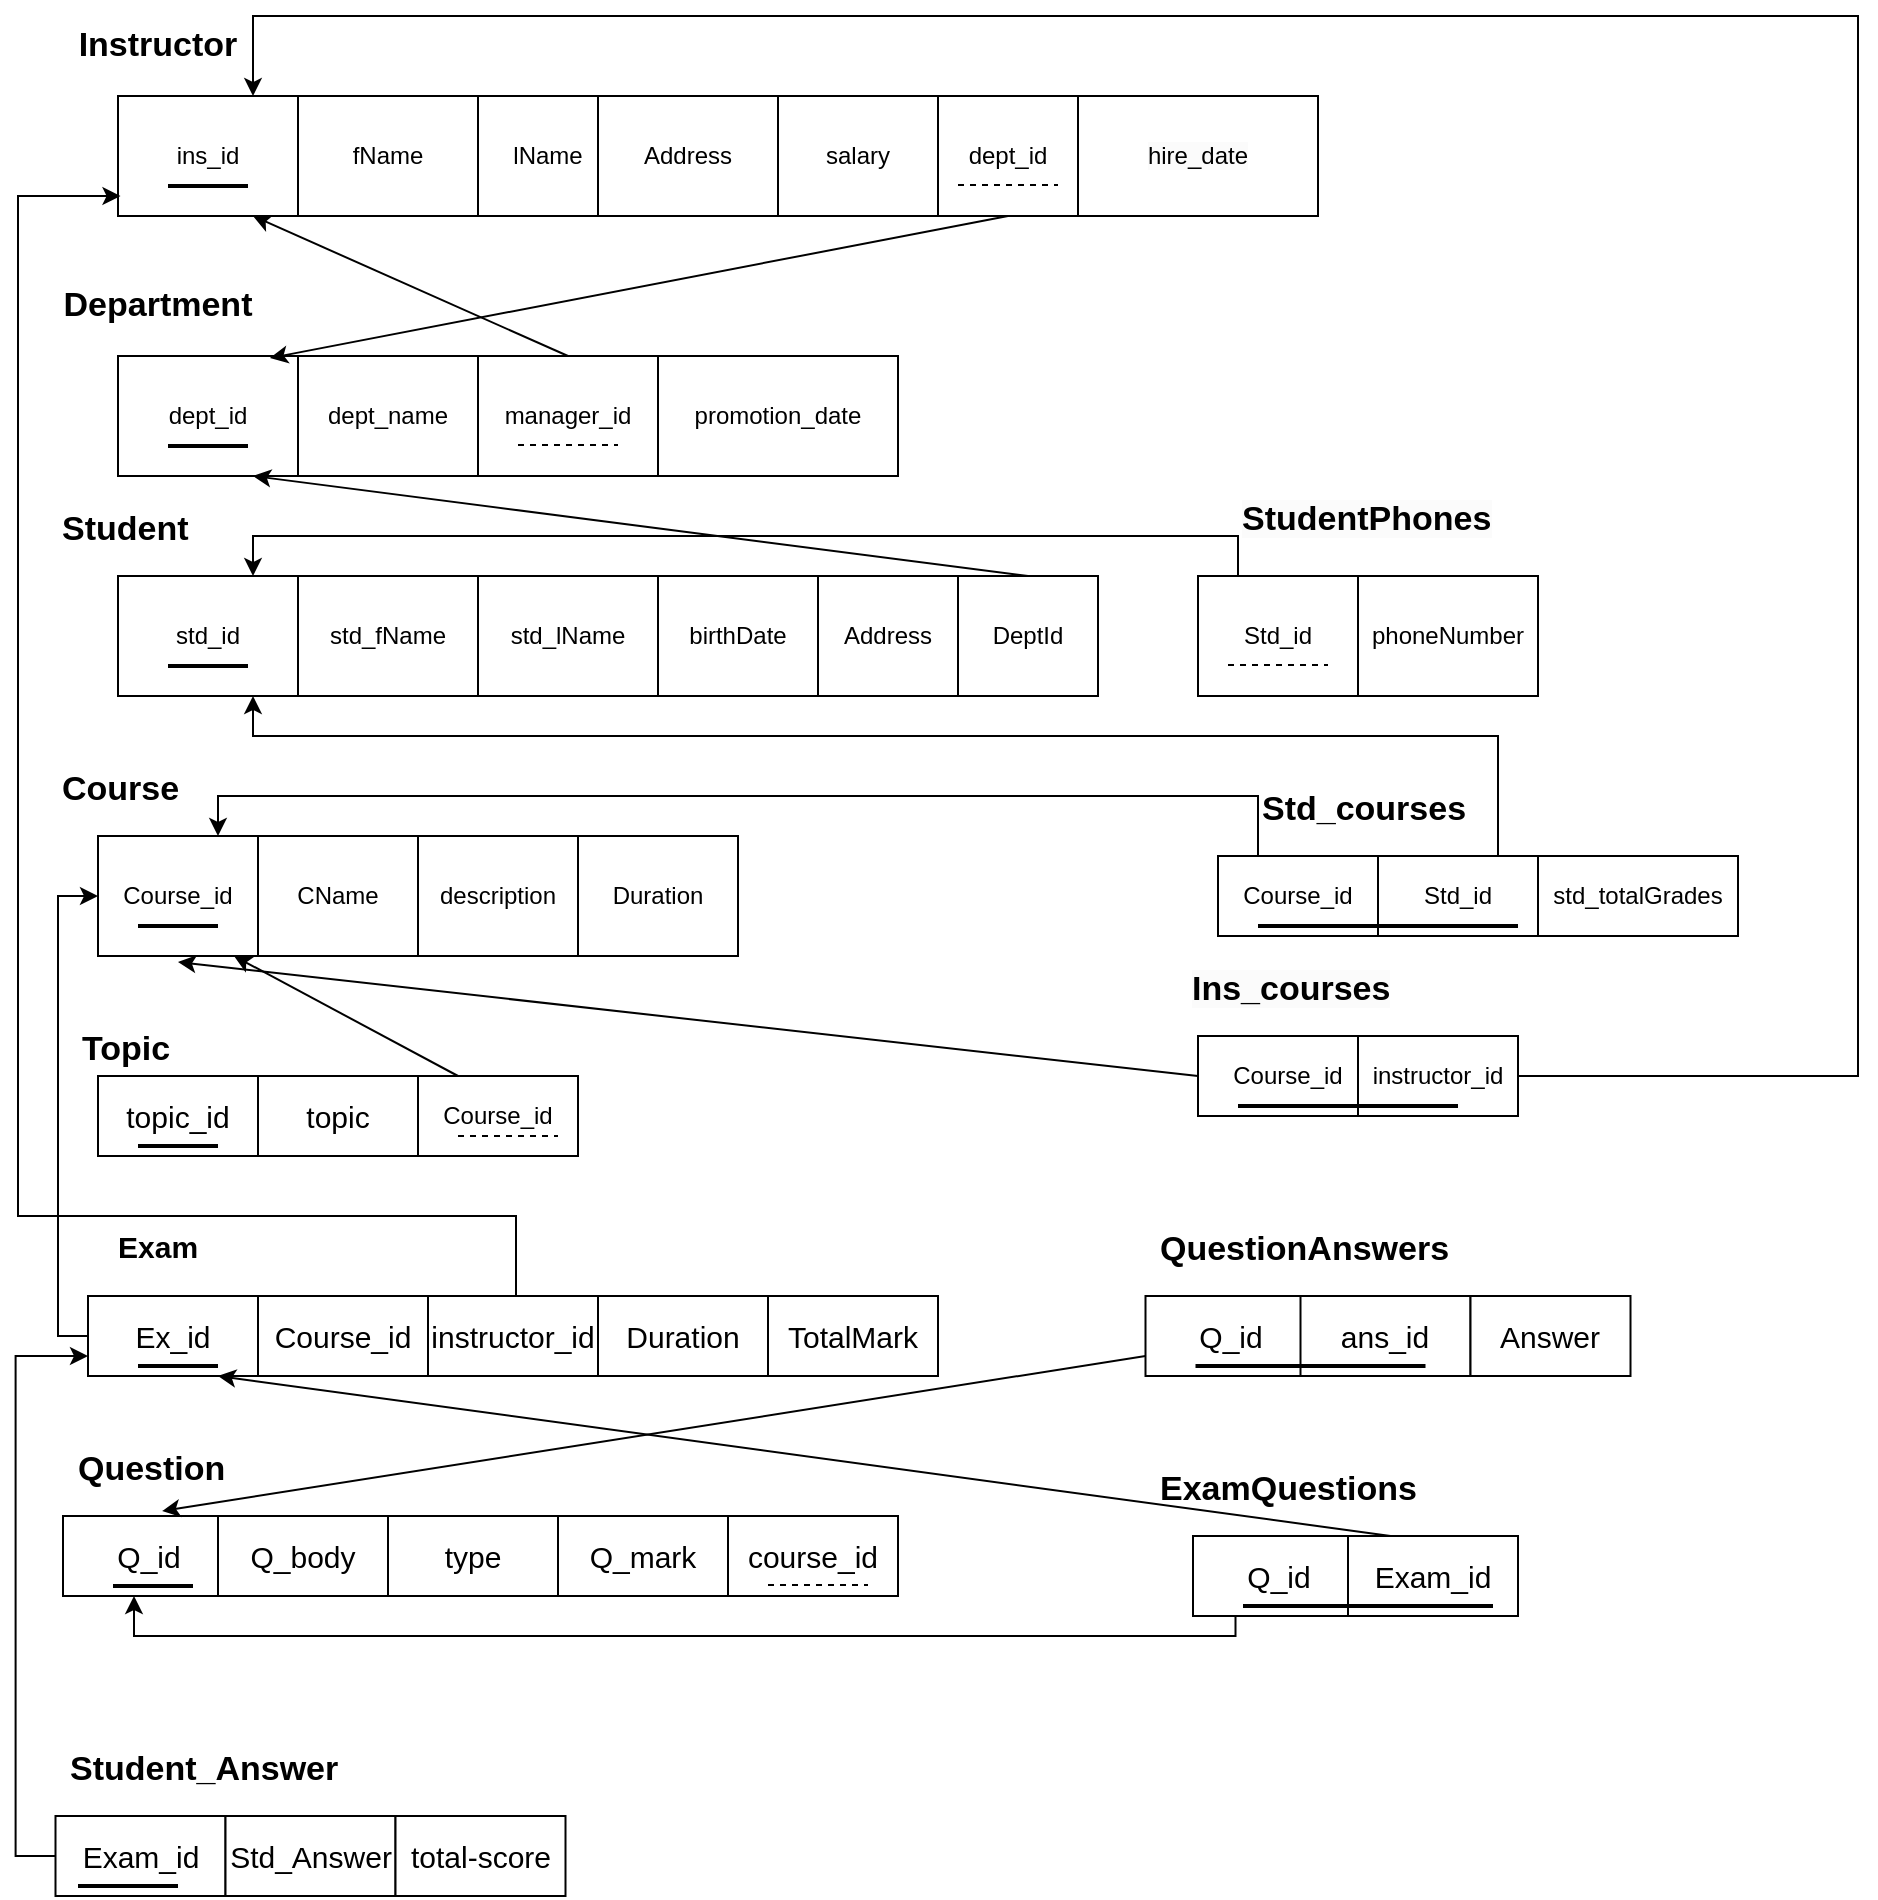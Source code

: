 <mxfile version="26.0.4" pages="2">
  <diagram name="Page-1" id="yfE7iOvvwZD3XlfEfftK">
    <mxGraphModel dx="864" dy="516" grid="1" gridSize="10" guides="1" tooltips="1" connect="1" arrows="1" fold="1" page="1" pageScale="3" pageWidth="850" pageHeight="1100" math="0" shadow="0">
      <root>
        <mxCell id="0" />
        <mxCell id="1" parent="0" />
        <mxCell id="yEvwBxEegrwUVoP8rvpN-102" value="ins_id" style="rounded=0;whiteSpace=wrap;html=1;" parent="1" vertex="1">
          <mxGeometry x="790" y="80" width="90" height="60" as="geometry" />
        </mxCell>
        <mxCell id="yEvwBxEegrwUVoP8rvpN-104" value="fName" style="rounded=0;whiteSpace=wrap;html=1;" parent="1" vertex="1">
          <mxGeometry x="880" y="80" width="90" height="60" as="geometry" />
        </mxCell>
        <mxCell id="yEvwBxEegrwUVoP8rvpN-105" value="lName" style="rounded=0;whiteSpace=wrap;html=1;" parent="1" vertex="1">
          <mxGeometry x="970" y="80" width="70" height="60" as="geometry" />
        </mxCell>
        <mxCell id="yEvwBxEegrwUVoP8rvpN-106" value="Address" style="rounded=0;whiteSpace=wrap;html=1;" parent="1" vertex="1">
          <mxGeometry x="1030" y="80" width="90" height="60" as="geometry" />
        </mxCell>
        <mxCell id="yEvwBxEegrwUVoP8rvpN-107" value="salary" style="rounded=0;whiteSpace=wrap;html=1;" parent="1" vertex="1">
          <mxGeometry x="1120" y="80" width="80" height="60" as="geometry" />
        </mxCell>
        <mxCell id="yEvwBxEegrwUVoP8rvpN-108" value="dept_id" style="rounded=0;whiteSpace=wrap;html=1;" parent="1" vertex="1">
          <mxGeometry x="1200" y="80" width="70" height="60" as="geometry" />
        </mxCell>
        <mxCell id="yEvwBxEegrwUVoP8rvpN-109" value="&lt;b&gt;&lt;font style=&quot;font-size: 17px;&quot;&gt;Instructor&lt;/font&gt;&lt;/b&gt;" style="text;html=1;align=center;verticalAlign=middle;whiteSpace=wrap;rounded=0;" parent="1" vertex="1">
          <mxGeometry x="780" y="40" width="60" height="30" as="geometry" />
        </mxCell>
        <mxCell id="yEvwBxEegrwUVoP8rvpN-110" value="dept_id" style="rounded=0;whiteSpace=wrap;html=1;" parent="1" vertex="1">
          <mxGeometry x="790" y="210" width="90" height="60" as="geometry" />
        </mxCell>
        <mxCell id="yEvwBxEegrwUVoP8rvpN-111" value="dept_name" style="rounded=0;whiteSpace=wrap;html=1;" parent="1" vertex="1">
          <mxGeometry x="880" y="210" width="90" height="60" as="geometry" />
        </mxCell>
        <mxCell id="yEvwBxEegrwUVoP8rvpN-145" style="rounded=0;orthogonalLoop=1;jettySize=auto;html=1;exitX=0.5;exitY=0;exitDx=0;exitDy=0;entryX=0.75;entryY=1;entryDx=0;entryDy=0;" parent="1" source="yEvwBxEegrwUVoP8rvpN-112" target="yEvwBxEegrwUVoP8rvpN-102" edge="1">
          <mxGeometry relative="1" as="geometry" />
        </mxCell>
        <mxCell id="yEvwBxEegrwUVoP8rvpN-112" value="manager_id" style="rounded=0;whiteSpace=wrap;html=1;" parent="1" vertex="1">
          <mxGeometry x="970" y="210" width="90" height="60" as="geometry" />
        </mxCell>
        <mxCell id="yEvwBxEegrwUVoP8rvpN-113" value="promotion_date" style="rounded=0;whiteSpace=wrap;html=1;" parent="1" vertex="1">
          <mxGeometry x="1060" y="210" width="120" height="60" as="geometry" />
        </mxCell>
        <mxCell id="yEvwBxEegrwUVoP8rvpN-116" value="&lt;span style=&quot;font-size: 17px;&quot;&gt;&lt;b&gt;Department&lt;/b&gt;&lt;/span&gt;" style="text;html=1;align=center;verticalAlign=middle;whiteSpace=wrap;rounded=0;" parent="1" vertex="1">
          <mxGeometry x="780" y="170" width="60" height="30" as="geometry" />
        </mxCell>
        <mxCell id="yEvwBxEegrwUVoP8rvpN-120" value="&lt;br&gt;&lt;span style=&quot;color: rgb(0, 0, 0); font-family: Helvetica; font-size: 12px; font-style: normal; font-variant-ligatures: normal; font-variant-caps: normal; font-weight: 400; letter-spacing: normal; orphans: 2; text-align: center; text-indent: 0px; text-transform: none; widows: 2; word-spacing: 0px; -webkit-text-stroke-width: 0px; white-space: normal; background-color: rgb(251, 251, 251); text-decoration-thickness: initial; text-decoration-style: initial; text-decoration-color: initial; float: none; display: inline !important;&quot;&gt;hire_date&lt;/span&gt;&lt;div&gt;&lt;br/&gt;&lt;/div&gt;" style="rounded=0;whiteSpace=wrap;html=1;" parent="1" vertex="1">
          <mxGeometry x="1270" y="80" width="120" height="60" as="geometry" />
        </mxCell>
        <mxCell id="yEvwBxEegrwUVoP8rvpN-122" value="std_id" style="rounded=0;whiteSpace=wrap;html=1;" parent="1" vertex="1">
          <mxGeometry x="790" y="320" width="90" height="60" as="geometry" />
        </mxCell>
        <mxCell id="yEvwBxEegrwUVoP8rvpN-123" value="std_fName" style="rounded=0;whiteSpace=wrap;html=1;" parent="1" vertex="1">
          <mxGeometry x="880" y="320" width="90" height="60" as="geometry" />
        </mxCell>
        <mxCell id="yEvwBxEegrwUVoP8rvpN-124" value="std_lName" style="rounded=0;whiteSpace=wrap;html=1;" parent="1" vertex="1">
          <mxGeometry x="970" y="320" width="90" height="60" as="geometry" />
        </mxCell>
        <mxCell id="yEvwBxEegrwUVoP8rvpN-125" value="birthDate" style="rounded=0;whiteSpace=wrap;html=1;" parent="1" vertex="1">
          <mxGeometry x="1060" y="320" width="80" height="60" as="geometry" />
        </mxCell>
        <mxCell id="yEvwBxEegrwUVoP8rvpN-126" value="Address" style="rounded=0;whiteSpace=wrap;html=1;" parent="1" vertex="1">
          <mxGeometry x="1140" y="320" width="70" height="60" as="geometry" />
        </mxCell>
        <mxCell id="yEvwBxEegrwUVoP8rvpN-127" value="&lt;div style=&quot;text-align: center;&quot;&gt;&lt;span style=&quot;background-color: transparent; color: light-dark(rgb(0, 0, 0), rgb(255, 255, 255)); font-size: 17px;&quot;&gt;&lt;b&gt;Student&lt;/b&gt;&lt;/span&gt;&lt;/div&gt;" style="text;whiteSpace=wrap;html=1;" parent="1" vertex="1">
          <mxGeometry x="760" y="280" width="70" height="30" as="geometry" />
        </mxCell>
        <mxCell id="yEvwBxEegrwUVoP8rvpN-128" value="phoneNumber" style="rounded=0;whiteSpace=wrap;html=1;" parent="1" vertex="1">
          <mxGeometry x="1410" y="320" width="90" height="60" as="geometry" />
        </mxCell>
        <mxCell id="yEvwBxEegrwUVoP8rvpN-129" value="Std_id" style="rounded=0;whiteSpace=wrap;html=1;" parent="1" vertex="1">
          <mxGeometry x="1330" y="320" width="80" height="60" as="geometry" />
        </mxCell>
        <mxCell id="yEvwBxEegrwUVoP8rvpN-142" style="edgeStyle=orthogonalEdgeStyle;rounded=0;orthogonalLoop=1;jettySize=auto;html=1;exitX=0.25;exitY=0;exitDx=0;exitDy=0;entryX=0.75;entryY=0;entryDx=0;entryDy=0;" parent="1" source="yEvwBxEegrwUVoP8rvpN-129" target="yEvwBxEegrwUVoP8rvpN-122" edge="1">
          <mxGeometry relative="1" as="geometry">
            <mxPoint x="930" y="452" as="targetPoint" />
            <Array as="points">
              <mxPoint x="1350" y="300" />
              <mxPoint x="858" y="300" />
            </Array>
          </mxGeometry>
        </mxCell>
        <mxCell id="yEvwBxEegrwUVoP8rvpN-130" value="&lt;b style=&quot;forced-color-adjust: none; color: rgb(0, 0, 0); font-family: Helvetica; font-size: 17px; font-style: normal; font-variant-ligatures: normal; font-variant-caps: normal; letter-spacing: normal; orphans: 2; text-align: center; text-indent: 0px; text-transform: none; widows: 2; word-spacing: 0px; -webkit-text-stroke-width: 0px; white-space: normal; background-color: rgb(251, 251, 251); text-decoration-thickness: initial; text-decoration-style: initial; text-decoration-color: initial;&quot;&gt;StudentPhones&lt;/b&gt;" style="text;whiteSpace=wrap;html=1;" parent="1" vertex="1">
          <mxGeometry x="1350" y="275" width="140" height="35" as="geometry" />
        </mxCell>
        <mxCell id="yEvwBxEegrwUVoP8rvpN-133" value="" style="line;strokeWidth=2;html=1;" parent="1" vertex="1">
          <mxGeometry x="815" y="120" width="40" height="10" as="geometry" />
        </mxCell>
        <mxCell id="yEvwBxEegrwUVoP8rvpN-134" value="" style="line;strokeWidth=2;html=1;" parent="1" vertex="1">
          <mxGeometry x="815" y="250" width="40" height="10" as="geometry" />
        </mxCell>
        <mxCell id="yEvwBxEegrwUVoP8rvpN-135" value="" style="line;strokeWidth=2;html=1;" parent="1" vertex="1">
          <mxGeometry x="815" y="360" width="40" height="10" as="geometry" />
        </mxCell>
        <mxCell id="yEvwBxEegrwUVoP8rvpN-137" value="" style="endArrow=none;dashed=1;html=1;rounded=0;" parent="1" edge="1">
          <mxGeometry width="50" height="50" relative="1" as="geometry">
            <mxPoint x="990" y="254.5" as="sourcePoint" />
            <mxPoint x="1040" y="254.5" as="targetPoint" />
          </mxGeometry>
        </mxCell>
        <mxCell id="yEvwBxEegrwUVoP8rvpN-138" value="" style="endArrow=none;dashed=1;html=1;rounded=0;" parent="1" edge="1">
          <mxGeometry width="50" height="50" relative="1" as="geometry">
            <mxPoint x="1210" y="124.5" as="sourcePoint" />
            <mxPoint x="1260" y="124.5" as="targetPoint" />
          </mxGeometry>
        </mxCell>
        <mxCell id="yEvwBxEegrwUVoP8rvpN-141" value="" style="endArrow=none;dashed=1;html=1;rounded=0;" parent="1" edge="1">
          <mxGeometry width="50" height="50" relative="1" as="geometry">
            <mxPoint x="1345" y="364.5" as="sourcePoint" />
            <mxPoint x="1395" y="364.5" as="targetPoint" />
          </mxGeometry>
        </mxCell>
        <mxCell id="yEvwBxEegrwUVoP8rvpN-144" style="rounded=0;orthogonalLoop=1;jettySize=auto;html=1;exitX=0.5;exitY=1;exitDx=0;exitDy=0;entryX=0.844;entryY=0.017;entryDx=0;entryDy=0;entryPerimeter=0;" parent="1" source="yEvwBxEegrwUVoP8rvpN-108" target="yEvwBxEegrwUVoP8rvpN-110" edge="1">
          <mxGeometry relative="1" as="geometry" />
        </mxCell>
        <mxCell id="yEvwBxEegrwUVoP8rvpN-146" value="&lt;div style=&quot;text-align: center;&quot;&gt;&lt;span style=&quot;font-size: 17px;&quot;&gt;&lt;b&gt;Course&lt;/b&gt;&lt;/span&gt;&lt;/div&gt;" style="text;whiteSpace=wrap;html=1;" parent="1" vertex="1">
          <mxGeometry x="760" y="410" width="70" height="30" as="geometry" />
        </mxCell>
        <mxCell id="yEvwBxEegrwUVoP8rvpN-148" value="Course_id" style="rounded=0;whiteSpace=wrap;html=1;" parent="1" vertex="1">
          <mxGeometry x="780" y="450" width="80" height="60" as="geometry" />
        </mxCell>
        <mxCell id="yEvwBxEegrwUVoP8rvpN-149" value="CName" style="rounded=0;whiteSpace=wrap;html=1;" parent="1" vertex="1">
          <mxGeometry x="860" y="450" width="80" height="60" as="geometry" />
        </mxCell>
        <mxCell id="yEvwBxEegrwUVoP8rvpN-150" value="description" style="rounded=0;whiteSpace=wrap;html=1;" parent="1" vertex="1">
          <mxGeometry x="940" y="450" width="80" height="60" as="geometry" />
        </mxCell>
        <mxCell id="yEvwBxEegrwUVoP8rvpN-151" value="Duration" style="rounded=0;whiteSpace=wrap;html=1;" parent="1" vertex="1">
          <mxGeometry x="1020" y="450" width="80" height="60" as="geometry" />
        </mxCell>
        <mxCell id="yEvwBxEegrwUVoP8rvpN-152" value="Course_id" style="rounded=0;whiteSpace=wrap;html=1;" parent="1" vertex="1">
          <mxGeometry x="940" y="570" width="80" height="40" as="geometry" />
        </mxCell>
        <mxCell id="yEvwBxEegrwUVoP8rvpN-153" value="&lt;div style=&quot;text-align: center;&quot;&gt;&lt;b style=&quot;font-size: 17px;&quot;&gt;Std_courses&lt;/b&gt;&lt;br&gt;&lt;/div&gt;" style="text;whiteSpace=wrap;html=1;" parent="1" vertex="1">
          <mxGeometry x="1360" y="420" width="110" height="10" as="geometry" />
        </mxCell>
        <mxCell id="yEvwBxEegrwUVoP8rvpN-174" style="edgeStyle=orthogonalEdgeStyle;rounded=0;orthogonalLoop=1;jettySize=auto;html=1;exitX=0.25;exitY=0;exitDx=0;exitDy=0;entryX=0.75;entryY=0;entryDx=0;entryDy=0;" parent="1" source="yEvwBxEegrwUVoP8rvpN-154" target="yEvwBxEegrwUVoP8rvpN-148" edge="1">
          <mxGeometry relative="1" as="geometry">
            <Array as="points">
              <mxPoint x="1360" y="430" />
              <mxPoint x="840" y="430" />
            </Array>
          </mxGeometry>
        </mxCell>
        <mxCell id="yEvwBxEegrwUVoP8rvpN-154" value="Course_id" style="rounded=0;whiteSpace=wrap;html=1;" parent="1" vertex="1">
          <mxGeometry x="1340" y="460" width="80" height="40" as="geometry" />
        </mxCell>
        <mxCell id="yEvwBxEegrwUVoP8rvpN-176" style="edgeStyle=orthogonalEdgeStyle;rounded=0;orthogonalLoop=1;jettySize=auto;html=1;exitX=0.75;exitY=0;exitDx=0;exitDy=0;entryX=0.75;entryY=1;entryDx=0;entryDy=0;" parent="1" source="yEvwBxEegrwUVoP8rvpN-155" target="yEvwBxEegrwUVoP8rvpN-122" edge="1">
          <mxGeometry relative="1" as="geometry">
            <Array as="points">
              <mxPoint x="1480" y="400" />
              <mxPoint x="858" y="400" />
            </Array>
          </mxGeometry>
        </mxCell>
        <mxCell id="yEvwBxEegrwUVoP8rvpN-155" value="Std_id" style="rounded=0;whiteSpace=wrap;html=1;" parent="1" vertex="1">
          <mxGeometry x="1420" y="460" width="80" height="40" as="geometry" />
        </mxCell>
        <mxCell id="yEvwBxEegrwUVoP8rvpN-156" value="std_totalGrades" style="rounded=0;whiteSpace=wrap;html=1;" parent="1" vertex="1">
          <mxGeometry x="1500" y="460" width="100" height="40" as="geometry" />
        </mxCell>
        <mxCell id="yEvwBxEegrwUVoP8rvpN-157" value="&lt;div style=&quot;text-align: center;&quot;&gt;&lt;span style=&quot;font-size: 17px;&quot;&gt;&lt;b&gt;Topic&lt;/b&gt;&lt;/span&gt;&lt;/div&gt;" style="text;whiteSpace=wrap;html=1;" parent="1" vertex="1">
          <mxGeometry x="770" y="540" width="70" height="30" as="geometry" />
        </mxCell>
        <mxCell id="yEvwBxEegrwUVoP8rvpN-158" value="topic_id" style="rounded=0;whiteSpace=wrap;html=1;fontSize=15;" parent="1" vertex="1">
          <mxGeometry x="780" y="570" width="80" height="40" as="geometry" />
        </mxCell>
        <mxCell id="yEvwBxEegrwUVoP8rvpN-159" value="topic" style="rounded=0;whiteSpace=wrap;html=1;fontSize=15;" parent="1" vertex="1">
          <mxGeometry x="860" y="570" width="80" height="40" as="geometry" />
        </mxCell>
        <mxCell id="yEvwBxEegrwUVoP8rvpN-161" value="Course_id" style="rounded=0;whiteSpace=wrap;html=1;" parent="1" vertex="1">
          <mxGeometry x="1330" y="550" width="90" height="40" as="geometry" />
        </mxCell>
        <mxCell id="yEvwBxEegrwUVoP8rvpN-177" style="edgeStyle=orthogonalEdgeStyle;rounded=0;orthogonalLoop=1;jettySize=auto;html=1;exitX=0.75;exitY=0;exitDx=0;exitDy=0;entryX=0.75;entryY=0;entryDx=0;entryDy=0;" parent="1" source="yEvwBxEegrwUVoP8rvpN-162" target="yEvwBxEegrwUVoP8rvpN-102" edge="1">
          <mxGeometry relative="1" as="geometry">
            <mxPoint x="870" y="50" as="targetPoint" />
            <Array as="points">
              <mxPoint x="1470" y="570" />
              <mxPoint x="1660" y="570" />
              <mxPoint x="1660" y="40" />
              <mxPoint x="858" y="40" />
            </Array>
          </mxGeometry>
        </mxCell>
        <mxCell id="yEvwBxEegrwUVoP8rvpN-162" value="instructor_id" style="rounded=0;whiteSpace=wrap;html=1;" parent="1" vertex="1">
          <mxGeometry x="1410" y="550" width="80" height="40" as="geometry" />
        </mxCell>
        <mxCell id="yEvwBxEegrwUVoP8rvpN-165" value="&lt;b style=&quot;forced-color-adjust: none; color: rgb(0, 0, 0); font-family: Helvetica; font-style: normal; font-variant-ligatures: normal; font-variant-caps: normal; letter-spacing: normal; orphans: 2; text-align: center; text-indent: 0px; text-transform: none; widows: 2; word-spacing: 0px; -webkit-text-stroke-width: 0px; white-space: normal; background-color: rgb(251, 251, 251); text-decoration-thickness: initial; text-decoration-style: initial; text-decoration-color: initial; font-size: 17px;&quot;&gt;Ins_courses&lt;/b&gt;" style="text;whiteSpace=wrap;html=1;" parent="1" vertex="1">
          <mxGeometry x="1325" y="510" width="115" height="30" as="geometry" />
        </mxCell>
        <mxCell id="yEvwBxEegrwUVoP8rvpN-167" value="" style="line;strokeWidth=2;html=1;" parent="1" vertex="1">
          <mxGeometry x="800" y="490" width="40" height="10" as="geometry" />
        </mxCell>
        <mxCell id="yEvwBxEegrwUVoP8rvpN-168" value="" style="line;strokeWidth=2;html=1;fontSize=15;" parent="1" vertex="1">
          <mxGeometry x="800" y="600" width="40" height="10" as="geometry" />
        </mxCell>
        <mxCell id="yEvwBxEegrwUVoP8rvpN-169" value="" style="line;strokeWidth=2;html=1;" parent="1" vertex="1">
          <mxGeometry x="1360" y="490" width="130" height="10" as="geometry" />
        </mxCell>
        <mxCell id="yEvwBxEegrwUVoP8rvpN-170" value="" style="line;strokeWidth=2;html=1;" parent="1" vertex="1">
          <mxGeometry x="1350" y="580" width="110" height="10" as="geometry" />
        </mxCell>
        <mxCell id="yEvwBxEegrwUVoP8rvpN-171" value="" style="endArrow=none;dashed=1;html=1;rounded=0;" parent="1" edge="1">
          <mxGeometry width="50" height="50" relative="1" as="geometry">
            <mxPoint x="960" y="600" as="sourcePoint" />
            <mxPoint x="1010" y="600" as="targetPoint" />
          </mxGeometry>
        </mxCell>
        <mxCell id="yEvwBxEegrwUVoP8rvpN-172" value="&lt;div style=&quot;text-align: center;&quot;&gt;&lt;span style=&quot;background-color: transparent; color: light-dark(rgb(0, 0, 0), rgb(255, 255, 255));&quot;&gt;&lt;b&gt;Exam&lt;/b&gt;&lt;/span&gt;&lt;/div&gt;" style="text;whiteSpace=wrap;html=1;fontSize=15;" parent="1" vertex="1">
          <mxGeometry x="787.5" y="640" width="65" height="30" as="geometry" />
        </mxCell>
        <mxCell id="yEvwBxEegrwUVoP8rvpN-175" style="rounded=0;orthogonalLoop=1;jettySize=auto;html=1;exitX=0;exitY=0.5;exitDx=0;exitDy=0;" parent="1" source="yEvwBxEegrwUVoP8rvpN-161" edge="1">
          <mxGeometry relative="1" as="geometry">
            <mxPoint x="820" y="513" as="targetPoint" />
          </mxGeometry>
        </mxCell>
        <mxCell id="yEvwBxEegrwUVoP8rvpN-185" style="edgeStyle=orthogonalEdgeStyle;rounded=0;orthogonalLoop=1;jettySize=auto;html=1;entryX=0;entryY=0.5;entryDx=0;entryDy=0;" parent="1" source="yEvwBxEegrwUVoP8rvpN-178" target="yEvwBxEegrwUVoP8rvpN-148" edge="1">
          <mxGeometry relative="1" as="geometry">
            <Array as="points">
              <mxPoint x="760" y="700" />
              <mxPoint x="760" y="480" />
            </Array>
          </mxGeometry>
        </mxCell>
        <mxCell id="yEvwBxEegrwUVoP8rvpN-178" value="Ex_id" style="rounded=0;whiteSpace=wrap;html=1;fontSize=15;" parent="1" vertex="1">
          <mxGeometry x="775" y="680" width="85" height="40" as="geometry" />
        </mxCell>
        <mxCell id="yEvwBxEegrwUVoP8rvpN-179" value="Course_id" style="rounded=0;whiteSpace=wrap;html=1;fontSize=15;" parent="1" vertex="1">
          <mxGeometry x="860" y="680" width="85" height="40" as="geometry" />
        </mxCell>
        <mxCell id="yEvwBxEegrwUVoP8rvpN-184" style="edgeStyle=orthogonalEdgeStyle;rounded=0;orthogonalLoop=1;jettySize=auto;html=1;exitX=0.5;exitY=1;exitDx=0;exitDy=0;entryX=0;entryY=0.5;entryDx=0;entryDy=0;" parent="1" source="yEvwBxEegrwUVoP8rvpN-180" edge="1">
          <mxGeometry relative="1" as="geometry">
            <mxPoint x="988.75" y="740" as="sourcePoint" />
            <mxPoint x="791.25" y="130" as="targetPoint" />
            <Array as="points">
              <mxPoint x="989" y="720" />
              <mxPoint x="989" y="640" />
              <mxPoint x="740" y="640" />
              <mxPoint x="740" y="130" />
            </Array>
          </mxGeometry>
        </mxCell>
        <mxCell id="yEvwBxEegrwUVoP8rvpN-180" value="instructor_id" style="rounded=0;whiteSpace=wrap;html=1;fontSize=15;" parent="1" vertex="1">
          <mxGeometry x="945" y="680" width="85" height="40" as="geometry" />
        </mxCell>
        <mxCell id="yEvwBxEegrwUVoP8rvpN-181" value="Duration" style="rounded=0;whiteSpace=wrap;html=1;fontSize=15;" parent="1" vertex="1">
          <mxGeometry x="1030" y="680" width="85" height="40" as="geometry" />
        </mxCell>
        <mxCell id="yEvwBxEegrwUVoP8rvpN-182" value="TotalMark" style="rounded=0;whiteSpace=wrap;html=1;fontSize=15;" parent="1" vertex="1">
          <mxGeometry x="1115" y="680" width="85" height="40" as="geometry" />
        </mxCell>
        <mxCell id="yEvwBxEegrwUVoP8rvpN-186" value="&lt;div style=&quot;text-align: center;&quot;&gt;&lt;span style=&quot;font-size: 17px;&quot;&gt;&lt;b&gt;Question&lt;/b&gt;&lt;/span&gt;&lt;/div&gt;" style="text;whiteSpace=wrap;html=1;" parent="1" vertex="1">
          <mxGeometry x="767.5" y="750" width="65" height="30" as="geometry" />
        </mxCell>
        <mxCell id="yEvwBxEegrwUVoP8rvpN-187" value="Q_id" style="rounded=0;whiteSpace=wrap;html=1;fontSize=15;" parent="1" vertex="1">
          <mxGeometry x="762.5" y="790" width="85" height="40" as="geometry" />
        </mxCell>
        <mxCell id="yEvwBxEegrwUVoP8rvpN-188" value="Q_body" style="rounded=0;whiteSpace=wrap;html=1;fontSize=15;" parent="1" vertex="1">
          <mxGeometry x="840" y="790" width="85" height="40" as="geometry" />
        </mxCell>
        <mxCell id="yEvwBxEegrwUVoP8rvpN-189" value="type" style="rounded=0;whiteSpace=wrap;html=1;fontSize=15;" parent="1" vertex="1">
          <mxGeometry x="925" y="790" width="85" height="40" as="geometry" />
        </mxCell>
        <mxCell id="yEvwBxEegrwUVoP8rvpN-190" value="Q_mark" style="rounded=0;whiteSpace=wrap;html=1;fontSize=15;" parent="1" vertex="1">
          <mxGeometry x="1010" y="790" width="85" height="40" as="geometry" />
        </mxCell>
        <mxCell id="yEvwBxEegrwUVoP8rvpN-191" value="course_id" style="rounded=0;whiteSpace=wrap;html=1;fontSize=15;" parent="1" vertex="1">
          <mxGeometry x="1095" y="790" width="85" height="40" as="geometry" />
        </mxCell>
        <mxCell id="yEvwBxEegrwUVoP8rvpN-192" value="" style="line;strokeWidth=2;html=1;" parent="1" vertex="1">
          <mxGeometry x="787.5" y="820" width="40" height="10" as="geometry" />
        </mxCell>
        <mxCell id="yEvwBxEegrwUVoP8rvpN-193" value="" style="line;strokeWidth=2;html=1;" parent="1" vertex="1">
          <mxGeometry x="800" y="710" width="40" height="10" as="geometry" />
        </mxCell>
        <mxCell id="yEvwBxEegrwUVoP8rvpN-194" value="" style="endArrow=none;dashed=1;html=1;rounded=0;" parent="1" edge="1">
          <mxGeometry width="50" height="50" relative="1" as="geometry">
            <mxPoint x="1115" y="824.47" as="sourcePoint" />
            <mxPoint x="1165" y="824.47" as="targetPoint" />
          </mxGeometry>
        </mxCell>
        <mxCell id="yEvwBxEegrwUVoP8rvpN-195" value="&lt;div style=&quot;text-align: center;&quot;&gt;&lt;span style=&quot;font-size: 17px;&quot;&gt;&lt;b&gt;ExamQuestions&lt;/b&gt;&lt;/span&gt;&lt;/div&gt;" style="text;whiteSpace=wrap;html=1;" parent="1" vertex="1">
          <mxGeometry x="1308.75" y="760" width="65" height="30" as="geometry" />
        </mxCell>
        <mxCell id="yEvwBxEegrwUVoP8rvpN-215" style="edgeStyle=elbowEdgeStyle;rounded=0;orthogonalLoop=1;jettySize=auto;html=1;exitX=0.25;exitY=1;exitDx=0;exitDy=0;elbow=vertical;" parent="1" source="yEvwBxEegrwUVoP8rvpN-196" edge="1">
          <mxGeometry relative="1" as="geometry">
            <mxPoint x="798" y="830" as="targetPoint" />
            <Array as="points">
              <mxPoint x="1070" y="850" />
            </Array>
          </mxGeometry>
        </mxCell>
        <mxCell id="yEvwBxEegrwUVoP8rvpN-196" value="Q_id" style="rounded=0;whiteSpace=wrap;html=1;fontSize=15;" parent="1" vertex="1">
          <mxGeometry x="1327.5" y="800" width="85" height="40" as="geometry" />
        </mxCell>
        <mxCell id="yEvwBxEegrwUVoP8rvpN-197" value="Exam_id" style="rounded=0;whiteSpace=wrap;html=1;fontSize=15;" parent="1" vertex="1">
          <mxGeometry x="1405" y="800" width="85" height="40" as="geometry" />
        </mxCell>
        <mxCell id="yEvwBxEegrwUVoP8rvpN-201" value="" style="line;strokeWidth=2;html=1;" parent="1" vertex="1">
          <mxGeometry x="1352.5" y="830" width="125" height="10" as="geometry" />
        </mxCell>
        <mxCell id="yEvwBxEegrwUVoP8rvpN-204" value="&lt;div style=&quot;text-align: center;&quot;&gt;&lt;span style=&quot;font-size: 17px;&quot;&gt;&lt;b&gt;QuestionAnswers&lt;/b&gt;&lt;/span&gt;&lt;/div&gt;" style="text;whiteSpace=wrap;html=1;" parent="1" vertex="1">
          <mxGeometry x="1308.75" y="640" width="165" height="30" as="geometry" />
        </mxCell>
        <mxCell id="yEvwBxEegrwUVoP8rvpN-213" style="rounded=0;orthogonalLoop=1;jettySize=auto;html=1;exitX=0;exitY=0.75;exitDx=0;exitDy=0;entryX=0.583;entryY=-0.062;entryDx=0;entryDy=0;entryPerimeter=0;" parent="1" source="yEvwBxEegrwUVoP8rvpN-205" target="yEvwBxEegrwUVoP8rvpN-187" edge="1">
          <mxGeometry relative="1" as="geometry" />
        </mxCell>
        <mxCell id="yEvwBxEegrwUVoP8rvpN-205" value="Q_id" style="rounded=0;whiteSpace=wrap;html=1;fontSize=15;" parent="1" vertex="1">
          <mxGeometry x="1303.75" y="680" width="85" height="40" as="geometry" />
        </mxCell>
        <mxCell id="yEvwBxEegrwUVoP8rvpN-206" value="ans_id" style="rounded=0;whiteSpace=wrap;html=1;fontSize=15;" parent="1" vertex="1">
          <mxGeometry x="1381.25" y="680" width="85" height="40" as="geometry" />
        </mxCell>
        <mxCell id="yEvwBxEegrwUVoP8rvpN-207" value="Answer" style="rounded=0;whiteSpace=wrap;html=1;fontSize=15;" parent="1" vertex="1">
          <mxGeometry x="1466.25" y="680" width="80" height="40" as="geometry" />
        </mxCell>
        <mxCell id="yEvwBxEegrwUVoP8rvpN-210" value="" style="line;strokeWidth=2;html=1;" parent="1" vertex="1">
          <mxGeometry x="1328.75" y="710" width="115" height="10" as="geometry" />
        </mxCell>
        <mxCell id="yEvwBxEegrwUVoP8rvpN-214" style="rounded=0;orthogonalLoop=1;jettySize=auto;html=1;exitX=0.25;exitY=0;exitDx=0;exitDy=0;" parent="1" source="yEvwBxEegrwUVoP8rvpN-197" edge="1">
          <mxGeometry relative="1" as="geometry">
            <mxPoint x="840" y="720" as="targetPoint" />
          </mxGeometry>
        </mxCell>
        <mxCell id="yEvwBxEegrwUVoP8rvpN-216" value="&lt;div style=&quot;text-align: center;&quot;&gt;&lt;span style=&quot;font-size: 17px;&quot;&gt;&lt;b&gt;Student_Answer&lt;/b&gt;&lt;/span&gt;&lt;/div&gt;" style="text;whiteSpace=wrap;html=1;" parent="1" vertex="1">
          <mxGeometry x="763.75" y="900" width="65" height="30" as="geometry" />
        </mxCell>
        <mxCell id="yEvwBxEegrwUVoP8rvpN-224" style="edgeStyle=orthogonalEdgeStyle;rounded=0;orthogonalLoop=1;jettySize=auto;html=1;exitX=0;exitY=0.5;exitDx=0;exitDy=0;entryX=0;entryY=0.75;entryDx=0;entryDy=0;" parent="1" source="yEvwBxEegrwUVoP8rvpN-217" target="yEvwBxEegrwUVoP8rvpN-178" edge="1">
          <mxGeometry relative="1" as="geometry" />
        </mxCell>
        <mxCell id="yEvwBxEegrwUVoP8rvpN-217" value="Exam_id" style="rounded=0;whiteSpace=wrap;html=1;fontSize=15;" parent="1" vertex="1">
          <mxGeometry x="758.75" y="940" width="85" height="40" as="geometry" />
        </mxCell>
        <mxCell id="yEvwBxEegrwUVoP8rvpN-218" value="Std_Answer" style="rounded=0;whiteSpace=wrap;html=1;fontSize=15;" parent="1" vertex="1">
          <mxGeometry x="843.75" y="940" width="85" height="40" as="geometry" />
        </mxCell>
        <mxCell id="yEvwBxEegrwUVoP8rvpN-219" value="total-score" style="rounded=0;whiteSpace=wrap;html=1;fontSize=15;" parent="1" vertex="1">
          <mxGeometry x="928.75" y="940" width="85" height="40" as="geometry" />
        </mxCell>
        <mxCell id="yEvwBxEegrwUVoP8rvpN-222" value="" style="line;strokeWidth=2;html=1;" parent="1" vertex="1">
          <mxGeometry x="770" y="970" width="50" height="10" as="geometry" />
        </mxCell>
        <mxCell id="Rz5v77mpBUa7WxqPpwSF-2" style="rounded=0;orthogonalLoop=1;jettySize=auto;html=1;exitX=0.5;exitY=0;exitDx=0;exitDy=0;entryX=0.75;entryY=1;entryDx=0;entryDy=0;" parent="1" source="Rz5v77mpBUa7WxqPpwSF-1" target="yEvwBxEegrwUVoP8rvpN-110" edge="1">
          <mxGeometry relative="1" as="geometry" />
        </mxCell>
        <mxCell id="Rz5v77mpBUa7WxqPpwSF-1" value="DeptId" style="rounded=0;whiteSpace=wrap;html=1;" parent="1" vertex="1">
          <mxGeometry x="1210" y="320" width="70" height="60" as="geometry" />
        </mxCell>
        <mxCell id="ReaMjuG1y4qQw1kiznG--1" style="rounded=0;orthogonalLoop=1;jettySize=auto;html=1;exitX=0.25;exitY=0;exitDx=0;exitDy=0;entryX=0.85;entryY=1;entryDx=0;entryDy=0;entryPerimeter=0;" edge="1" parent="1" source="yEvwBxEegrwUVoP8rvpN-152" target="yEvwBxEegrwUVoP8rvpN-148">
          <mxGeometry relative="1" as="geometry" />
        </mxCell>
      </root>
    </mxGraphModel>
  </diagram>
  <diagram id="vA3UQPG6AKniCLf_Tntx" name="Page-2">
    <mxGraphModel grid="1" page="1" gridSize="10" guides="1" tooltips="1" connect="1" arrows="1" fold="1" pageScale="1" pageWidth="850" pageHeight="1100" math="0" shadow="0">
      <root>
        <mxCell id="0" />
        <mxCell id="1" parent="0" />
      </root>
    </mxGraphModel>
  </diagram>
</mxfile>
